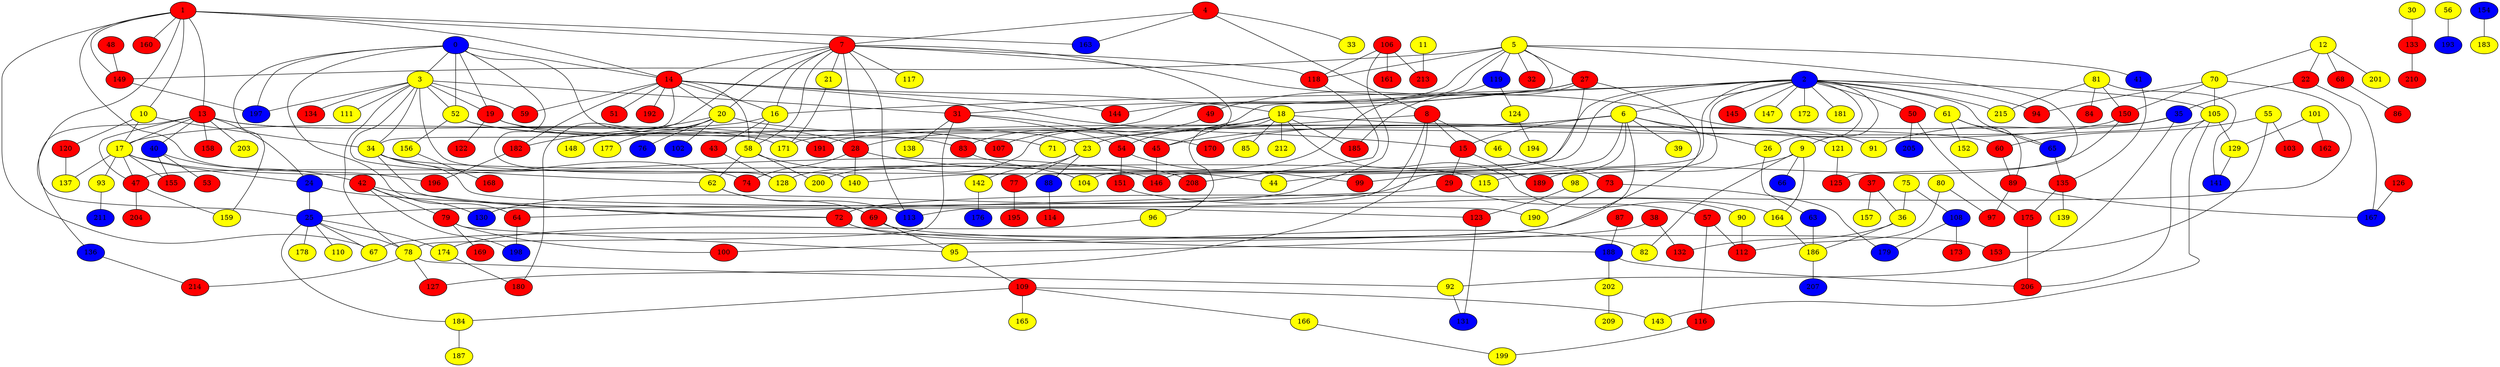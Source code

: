 graph {
0 [style = filled fillcolor = blue];
1 [style = filled fillcolor = red];
2 [style = filled fillcolor = blue];
3 [style = filled fillcolor = yellow];
4 [style = filled fillcolor = red];
5 [style = filled fillcolor = yellow];
6 [style = filled fillcolor = yellow];
7 [style = filled fillcolor = red];
8 [style = filled fillcolor = red];
9 [style = filled fillcolor = yellow];
10 [style = filled fillcolor = yellow];
11 [style = filled fillcolor = yellow];
12 [style = filled fillcolor = yellow];
13 [style = filled fillcolor = red];
14 [style = filled fillcolor = red];
15 [style = filled fillcolor = red];
16 [style = filled fillcolor = yellow];
17 [style = filled fillcolor = yellow];
18 [style = filled fillcolor = yellow];
19 [style = filled fillcolor = red];
20 [style = filled fillcolor = yellow];
21 [style = filled fillcolor = yellow];
22 [style = filled fillcolor = red];
23 [style = filled fillcolor = yellow];
24 [style = filled fillcolor = blue];
25 [style = filled fillcolor = blue];
26 [style = filled fillcolor = yellow];
27 [style = filled fillcolor = red];
28 [style = filled fillcolor = red];
29 [style = filled fillcolor = red];
30 [style = filled fillcolor = yellow];
31 [style = filled fillcolor = red];
32 [style = filled fillcolor = red];
33 [style = filled fillcolor = yellow];
34 [style = filled fillcolor = yellow];
35 [style = filled fillcolor = blue];
36 [style = filled fillcolor = yellow];
37 [style = filled fillcolor = red];
38 [style = filled fillcolor = red];
39 [style = filled fillcolor = yellow];
40 [style = filled fillcolor = blue];
41 [style = filled fillcolor = blue];
42 [style = filled fillcolor = red];
43 [style = filled fillcolor = red];
44 [style = filled fillcolor = yellow];
45 [style = filled fillcolor = red];
46 [style = filled fillcolor = yellow];
47 [style = filled fillcolor = red];
48 [style = filled fillcolor = red];
49 [style = filled fillcolor = red];
50 [style = filled fillcolor = red];
51 [style = filled fillcolor = red];
52 [style = filled fillcolor = yellow];
53 [style = filled fillcolor = red];
54 [style = filled fillcolor = red];
55 [style = filled fillcolor = yellow];
56 [style = filled fillcolor = yellow];
57 [style = filled fillcolor = red];
58 [style = filled fillcolor = yellow];
59 [style = filled fillcolor = red];
60 [style = filled fillcolor = red];
61 [style = filled fillcolor = yellow];
62 [style = filled fillcolor = yellow];
63 [style = filled fillcolor = blue];
64 [style = filled fillcolor = red];
65 [style = filled fillcolor = blue];
66 [style = filled fillcolor = blue];
67 [style = filled fillcolor = yellow];
68 [style = filled fillcolor = red];
69 [style = filled fillcolor = red];
70 [style = filled fillcolor = yellow];
71 [style = filled fillcolor = yellow];
72 [style = filled fillcolor = red];
73 [style = filled fillcolor = red];
74 [style = filled fillcolor = red];
75 [style = filled fillcolor = yellow];
76 [style = filled fillcolor = blue];
77 [style = filled fillcolor = red];
78 [style = filled fillcolor = yellow];
79 [style = filled fillcolor = red];
80 [style = filled fillcolor = yellow];
81 [style = filled fillcolor = yellow];
82 [style = filled fillcolor = yellow];
83 [style = filled fillcolor = red];
84 [style = filled fillcolor = red];
85 [style = filled fillcolor = yellow];
86 [style = filled fillcolor = red];
87 [style = filled fillcolor = red];
88 [style = filled fillcolor = blue];
89 [style = filled fillcolor = red];
90 [style = filled fillcolor = yellow];
91 [style = filled fillcolor = yellow];
92 [style = filled fillcolor = yellow];
93 [style = filled fillcolor = yellow];
94 [style = filled fillcolor = red];
95 [style = filled fillcolor = yellow];
96 [style = filled fillcolor = yellow];
97 [style = filled fillcolor = red];
98 [style = filled fillcolor = yellow];
99 [style = filled fillcolor = red];
100 [style = filled fillcolor = red];
101 [style = filled fillcolor = yellow];
102 [style = filled fillcolor = blue];
103 [style = filled fillcolor = red];
104 [style = filled fillcolor = yellow];
105 [style = filled fillcolor = yellow];
106 [style = filled fillcolor = red];
107 [style = filled fillcolor = red];
108 [style = filled fillcolor = blue];
109 [style = filled fillcolor = red];
110 [style = filled fillcolor = yellow];
111 [style = filled fillcolor = yellow];
112 [style = filled fillcolor = red];
113 [style = filled fillcolor = blue];
114 [style = filled fillcolor = red];
115 [style = filled fillcolor = yellow];
116 [style = filled fillcolor = red];
117 [style = filled fillcolor = yellow];
118 [style = filled fillcolor = red];
119 [style = filled fillcolor = blue];
120 [style = filled fillcolor = red];
121 [style = filled fillcolor = yellow];
122 [style = filled fillcolor = red];
123 [style = filled fillcolor = red];
124 [style = filled fillcolor = yellow];
125 [style = filled fillcolor = red];
126 [style = filled fillcolor = red];
127 [style = filled fillcolor = red];
128 [style = filled fillcolor = yellow];
129 [style = filled fillcolor = yellow];
130 [style = filled fillcolor = blue];
131 [style = filled fillcolor = blue];
132 [style = filled fillcolor = red];
133 [style = filled fillcolor = red];
134 [style = filled fillcolor = red];
135 [style = filled fillcolor = red];
136 [style = filled fillcolor = blue];
137 [style = filled fillcolor = yellow];
138 [style = filled fillcolor = yellow];
139 [style = filled fillcolor = yellow];
140 [style = filled fillcolor = yellow];
141 [style = filled fillcolor = blue];
142 [style = filled fillcolor = yellow];
143 [style = filled fillcolor = yellow];
144 [style = filled fillcolor = red];
145 [style = filled fillcolor = red];
146 [style = filled fillcolor = red];
147 [style = filled fillcolor = yellow];
148 [style = filled fillcolor = yellow];
149 [style = filled fillcolor = red];
150 [style = filled fillcolor = red];
151 [style = filled fillcolor = red];
152 [style = filled fillcolor = yellow];
153 [style = filled fillcolor = red];
154 [style = filled fillcolor = blue];
155 [style = filled fillcolor = red];
156 [style = filled fillcolor = yellow];
157 [style = filled fillcolor = yellow];
158 [style = filled fillcolor = red];
159 [style = filled fillcolor = yellow];
160 [style = filled fillcolor = red];
161 [style = filled fillcolor = red];
162 [style = filled fillcolor = red];
163 [style = filled fillcolor = blue];
164 [style = filled fillcolor = yellow];
165 [style = filled fillcolor = yellow];
166 [style = filled fillcolor = yellow];
167 [style = filled fillcolor = blue];
168 [style = filled fillcolor = red];
169 [style = filled fillcolor = red];
170 [style = filled fillcolor = red];
171 [style = filled fillcolor = yellow];
172 [style = filled fillcolor = yellow];
173 [style = filled fillcolor = red];
174 [style = filled fillcolor = yellow];
175 [style = filled fillcolor = red];
176 [style = filled fillcolor = blue];
177 [style = filled fillcolor = yellow];
178 [style = filled fillcolor = yellow];
179 [style = filled fillcolor = blue];
180 [style = filled fillcolor = red];
181 [style = filled fillcolor = yellow];
182 [style = filled fillcolor = red];
183 [style = filled fillcolor = yellow];
184 [style = filled fillcolor = yellow];
185 [style = filled fillcolor = red];
186 [style = filled fillcolor = yellow];
187 [style = filled fillcolor = yellow];
188 [style = filled fillcolor = blue];
189 [style = filled fillcolor = red];
190 [style = filled fillcolor = yellow];
191 [style = filled fillcolor = red];
192 [style = filled fillcolor = red];
193 [style = filled fillcolor = blue];
194 [style = filled fillcolor = yellow];
195 [style = filled fillcolor = red];
196 [style = filled fillcolor = red];
197 [style = filled fillcolor = blue];
198 [style = filled fillcolor = blue];
199 [style = filled fillcolor = yellow];
200 [style = filled fillcolor = yellow];
201 [style = filled fillcolor = yellow];
202 [style = filled fillcolor = yellow];
203 [style = filled fillcolor = yellow];
204 [style = filled fillcolor = red];
205 [style = filled fillcolor = blue];
206 [style = filled fillcolor = red];
207 [style = filled fillcolor = blue];
208 [style = filled fillcolor = red];
209 [style = filled fillcolor = yellow];
210 [style = filled fillcolor = red];
211 [style = filled fillcolor = blue];
212 [style = filled fillcolor = yellow];
213 [style = filled fillcolor = red];
214 [style = filled fillcolor = red];
215 [style = filled fillcolor = yellow];
0 -- 52;
0 -- 19;
0 -- 14;
0 -- 3;
0 -- 64;
0 -- 71;
0 -- 140;
0 -- 159;
0 -- 197;
1 -- 7;
1 -- 10;
1 -- 13;
1 -- 14;
1 -- 25;
1 -- 67;
1 -- 149;
1 -- 160;
1 -- 163;
1 -- 196;
2 -- 6;
2 -- 9;
2 -- 16;
2 -- 26;
2 -- 47;
2 -- 50;
2 -- 61;
2 -- 65;
2 -- 94;
2 -- 99;
2 -- 105;
2 -- 107;
2 -- 140;
2 -- 145;
2 -- 146;
2 -- 147;
2 -- 172;
2 -- 181;
2 -- 215;
3 -- 19;
3 -- 31;
3 -- 34;
3 -- 52;
3 -- 59;
3 -- 62;
3 -- 78;
3 -- 111;
3 -- 128;
3 -- 134;
3 -- 197;
4 -- 7;
4 -- 8;
4 -- 33;
4 -- 163;
5 -- 18;
5 -- 27;
5 -- 28;
5 -- 32;
5 -- 41;
5 -- 118;
5 -- 119;
5 -- 125;
5 -- 144;
5 -- 149;
6 -- 15;
6 -- 23;
6 -- 25;
6 -- 26;
6 -- 39;
6 -- 44;
6 -- 45;
6 -- 100;
6 -- 121;
7 -- 14;
7 -- 16;
7 -- 20;
7 -- 21;
7 -- 28;
7 -- 45;
7 -- 58;
7 -- 91;
7 -- 113;
7 -- 117;
7 -- 118;
7 -- 180;
8 -- 15;
8 -- 46;
8 -- 71;
8 -- 113;
8 -- 127;
9 -- 66;
9 -- 82;
9 -- 115;
9 -- 164;
10 -- 17;
10 -- 34;
10 -- 120;
11 -- 213;
12 -- 22;
12 -- 68;
12 -- 70;
12 -- 201;
13 -- 17;
13 -- 24;
13 -- 40;
13 -- 47;
13 -- 136;
13 -- 158;
13 -- 171;
13 -- 191;
13 -- 203;
14 -- 15;
14 -- 16;
14 -- 18;
14 -- 20;
14 -- 34;
14 -- 51;
14 -- 58;
14 -- 59;
14 -- 144;
14 -- 182;
14 -- 192;
15 -- 29;
15 -- 189;
16 -- 17;
16 -- 43;
16 -- 58;
17 -- 24;
17 -- 47;
17 -- 93;
17 -- 137;
17 -- 146;
17 -- 155;
18 -- 54;
18 -- 60;
18 -- 85;
18 -- 90;
18 -- 96;
18 -- 185;
18 -- 200;
18 -- 212;
19 -- 23;
19 -- 28;
19 -- 122;
20 -- 76;
20 -- 102;
20 -- 148;
20 -- 170;
20 -- 177;
20 -- 182;
21 -- 171;
22 -- 35;
22 -- 167;
23 -- 77;
23 -- 88;
23 -- 142;
24 -- 25;
24 -- 123;
25 -- 67;
25 -- 78;
25 -- 110;
25 -- 174;
25 -- 178;
25 -- 184;
26 -- 63;
27 -- 31;
27 -- 49;
27 -- 67;
27 -- 104;
27 -- 185;
28 -- 44;
28 -- 74;
28 -- 140;
29 -- 57;
29 -- 64;
31 -- 45;
31 -- 54;
31 -- 78;
31 -- 138;
34 -- 72;
34 -- 74;
34 -- 115;
34 -- 190;
35 -- 91;
35 -- 92;
35 -- 171;
37 -- 36;
37 -- 157;
38 -- 95;
38 -- 132;
40 -- 42;
40 -- 53;
40 -- 155;
41 -- 135;
42 -- 72;
42 -- 79;
42 -- 130;
42 -- 198;
43 -- 128;
45 -- 146;
46 -- 73;
47 -- 159;
47 -- 204;
48 -- 149;
49 -- 83;
50 -- 175;
50 -- 205;
52 -- 83;
52 -- 107;
52 -- 156;
54 -- 99;
54 -- 151;
55 -- 60;
55 -- 103;
55 -- 153;
56 -- 193;
57 -- 112;
57 -- 116;
58 -- 62;
58 -- 104;
58 -- 200;
60 -- 89;
61 -- 65;
61 -- 89;
61 -- 152;
62 -- 69;
62 -- 113;
63 -- 186;
64 -- 198;
65 -- 135;
68 -- 86;
69 -- 95;
69 -- 153;
70 -- 72;
70 -- 94;
70 -- 105;
70 -- 150;
72 -- 82;
72 -- 188;
73 -- 179;
73 -- 190;
75 -- 108;
75 -- 36;
77 -- 195;
78 -- 92;
78 -- 127;
78 -- 214;
79 -- 95;
79 -- 100;
79 -- 169;
80 -- 97;
80 -- 112;
81 -- 84;
81 -- 141;
81 -- 150;
81 -- 215;
83 -- 208;
87 -- 188;
88 -- 114;
89 -- 97;
89 -- 167;
90 -- 112;
92 -- 131;
93 -- 211;
95 -- 109;
96 -- 174;
98 -- 123;
101 -- 129;
101 -- 162;
105 -- 129;
105 -- 143;
105 -- 191;
105 -- 206;
106 -- 118;
106 -- 130;
106 -- 161;
106 -- 213;
108 -- 173;
108 -- 179;
109 -- 143;
109 -- 165;
109 -- 166;
109 -- 184;
116 -- 199;
30 -- 133;
36 -- 132;
36 -- 186;
118 -- 208;
119 -- 124;
119 -- 128;
120 -- 137;
121 -- 125;
123 -- 131;
124 -- 194;
126 -- 167;
129 -- 141;
133 -- 210;
135 -- 139;
135 -- 175;
136 -- 214;
142 -- 176;
149 -- 197;
150 -- 170;
150 -- 189;
151 -- 164;
154 -- 183;
156 -- 168;
164 -- 186;
166 -- 199;
174 -- 180;
175 -- 206;
182 -- 196;
184 -- 187;
186 -- 207;
188 -- 202;
188 -- 206;
202 -- 209;
}
